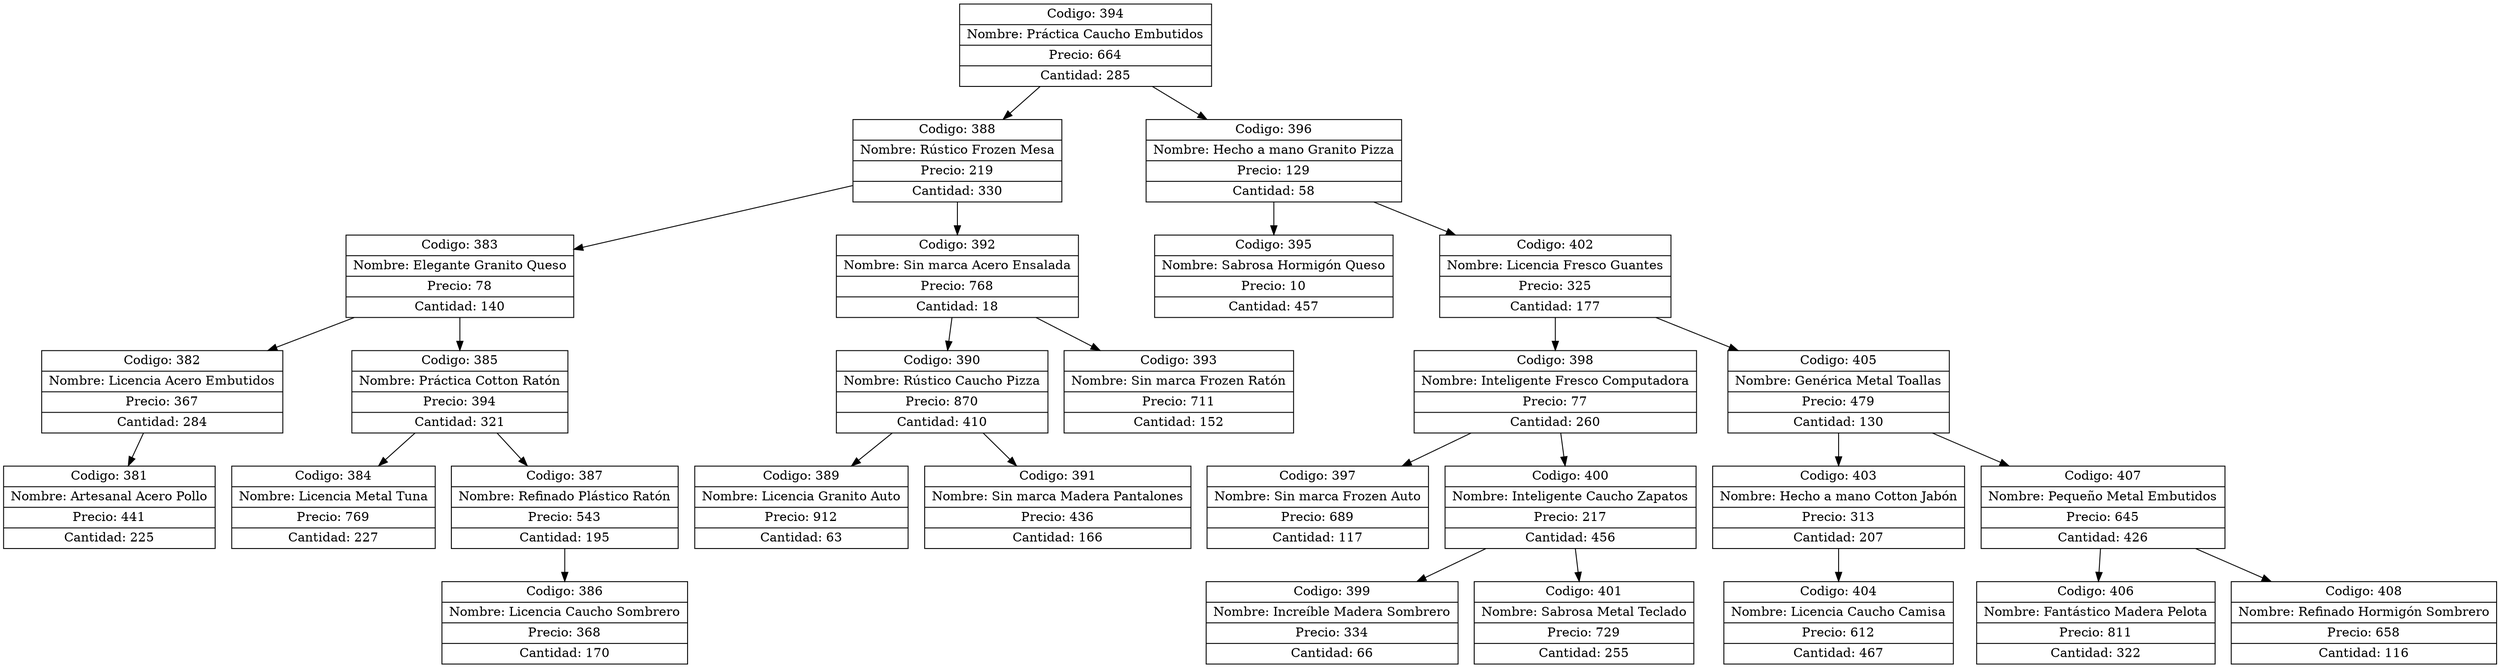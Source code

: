 digraph G{
node[shape="box" shape="record"]
nodo394[label="{ Codigo: 394 | Nombre: Práctica Caucho Embutidos | Precio: 664 | Cantidad: 285}"];
nodo388[label="{ Codigo: 388 | Nombre: Rústico Frozen Mesa | Precio: 219 | Cantidad: 330}"];
nodo383[label="{ Codigo: 383 | Nombre: Elegante Granito Queso | Precio: 78 | Cantidad: 140}"];
nodo382[label="{ Codigo: 382 | Nombre: Licencia Acero Embutidos | Precio: 367 | Cantidad: 284}"];
nodo381[label="{ Codigo: 381 | Nombre: Artesanal Acero Pollo | Precio: 441 | Cantidad: 225}"];
nodo382->nodo381;
nodo383->nodo382;
nodo385[label="{ Codigo: 385 | Nombre: Práctica Cotton Ratón | Precio: 394 | Cantidad: 321}"];
nodo384[label="{ Codigo: 384 | Nombre: Licencia Metal Tuna | Precio: 769 | Cantidad: 227}"];
nodo385->nodo384;
nodo387[label="{ Codigo: 387 | Nombre: Refinado Plástico Ratón | Precio: 543 | Cantidad: 195}"];
nodo386[label="{ Codigo: 386 | Nombre: Licencia Caucho Sombrero | Precio: 368 | Cantidad: 170}"];
nodo387->nodo386;
nodo385->nodo387;
nodo383->nodo385;
nodo388->nodo383;
nodo392[label="{ Codigo: 392 | Nombre: Sin marca Acero Ensalada | Precio: 768 | Cantidad: 18}"];
nodo390[label="{ Codigo: 390 | Nombre: Rústico Caucho Pizza | Precio: 870 | Cantidad: 410}"];
nodo389[label="{ Codigo: 389 | Nombre: Licencia Granito Auto | Precio: 912 | Cantidad: 63}"];
nodo390->nodo389;
nodo391[label="{ Codigo: 391 | Nombre: Sin marca Madera Pantalones | Precio: 436 | Cantidad: 166}"];
nodo390->nodo391;
nodo392->nodo390;
nodo393[label="{ Codigo: 393 | Nombre: Sin marca Frozen Ratón | Precio: 711 | Cantidad: 152}"];
nodo392->nodo393;
nodo388->nodo392;
nodo394->nodo388;
nodo396[label="{ Codigo: 396 | Nombre: Hecho a mano Granito Pizza | Precio: 129 | Cantidad: 58}"];
nodo395[label="{ Codigo: 395 | Nombre: Sabrosa Hormigón Queso | Precio: 10 | Cantidad: 457}"];
nodo396->nodo395;
nodo402[label="{ Codigo: 402 | Nombre: Licencia Fresco Guantes | Precio: 325 | Cantidad: 177}"];
nodo398[label="{ Codigo: 398 | Nombre: Inteligente Fresco Computadora | Precio: 77 | Cantidad: 260}"];
nodo397[label="{ Codigo: 397 | Nombre: Sin marca Frozen Auto | Precio: 689 | Cantidad: 117}"];
nodo398->nodo397;
nodo400[label="{ Codigo: 400 | Nombre: Inteligente Caucho Zapatos | Precio: 217 | Cantidad: 456}"];
nodo399[label="{ Codigo: 399 | Nombre: Increíble Madera Sombrero | Precio: 334 | Cantidad: 66}"];
nodo400->nodo399;
nodo401[label="{ Codigo: 401 | Nombre: Sabrosa Metal Teclado | Precio: 729 | Cantidad: 255}"];
nodo400->nodo401;
nodo398->nodo400;
nodo402->nodo398;
nodo405[label="{ Codigo: 405 | Nombre: Genérica Metal Toallas | Precio: 479 | Cantidad: 130}"];
nodo403[label="{ Codigo: 403 | Nombre: Hecho a mano Cotton Jabón | Precio: 313 | Cantidad: 207}"];
nodo404[label="{ Codigo: 404 | Nombre: Licencia Caucho Camisa | Precio: 612 | Cantidad: 467}"];
nodo403->nodo404;
nodo405->nodo403;
nodo407[label="{ Codigo: 407 | Nombre: Pequeño Metal Embutidos | Precio: 645 | Cantidad: 426}"];
nodo406[label="{ Codigo: 406 | Nombre: Fantástico Madera Pelota | Precio: 811 | Cantidad: 322}"];
nodo407->nodo406;
nodo408[label="{ Codigo: 408 | Nombre: Refinado Hormigón Sombrero | Precio: 658 | Cantidad: 116}"];
nodo407->nodo408;
nodo405->nodo407;
nodo402->nodo405;
nodo396->nodo402;
nodo394->nodo396;
}
